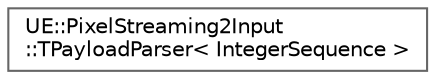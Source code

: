 digraph "Graphical Class Hierarchy"
{
 // INTERACTIVE_SVG=YES
 // LATEX_PDF_SIZE
  bgcolor="transparent";
  edge [fontname=Helvetica,fontsize=10,labelfontname=Helvetica,labelfontsize=10];
  node [fontname=Helvetica,fontsize=10,shape=box,height=0.2,width=0.4];
  rankdir="LR";
  Node0 [id="Node000000",label="UE::PixelStreaming2Input\l::TPayloadParser\< IntegerSequence \>",height=0.2,width=0.4,color="grey40", fillcolor="white", style="filled",URL="$d7/d30/structUE_1_1PixelStreaming2Input_1_1TPayloadParser.html",tooltip=" "];
}
